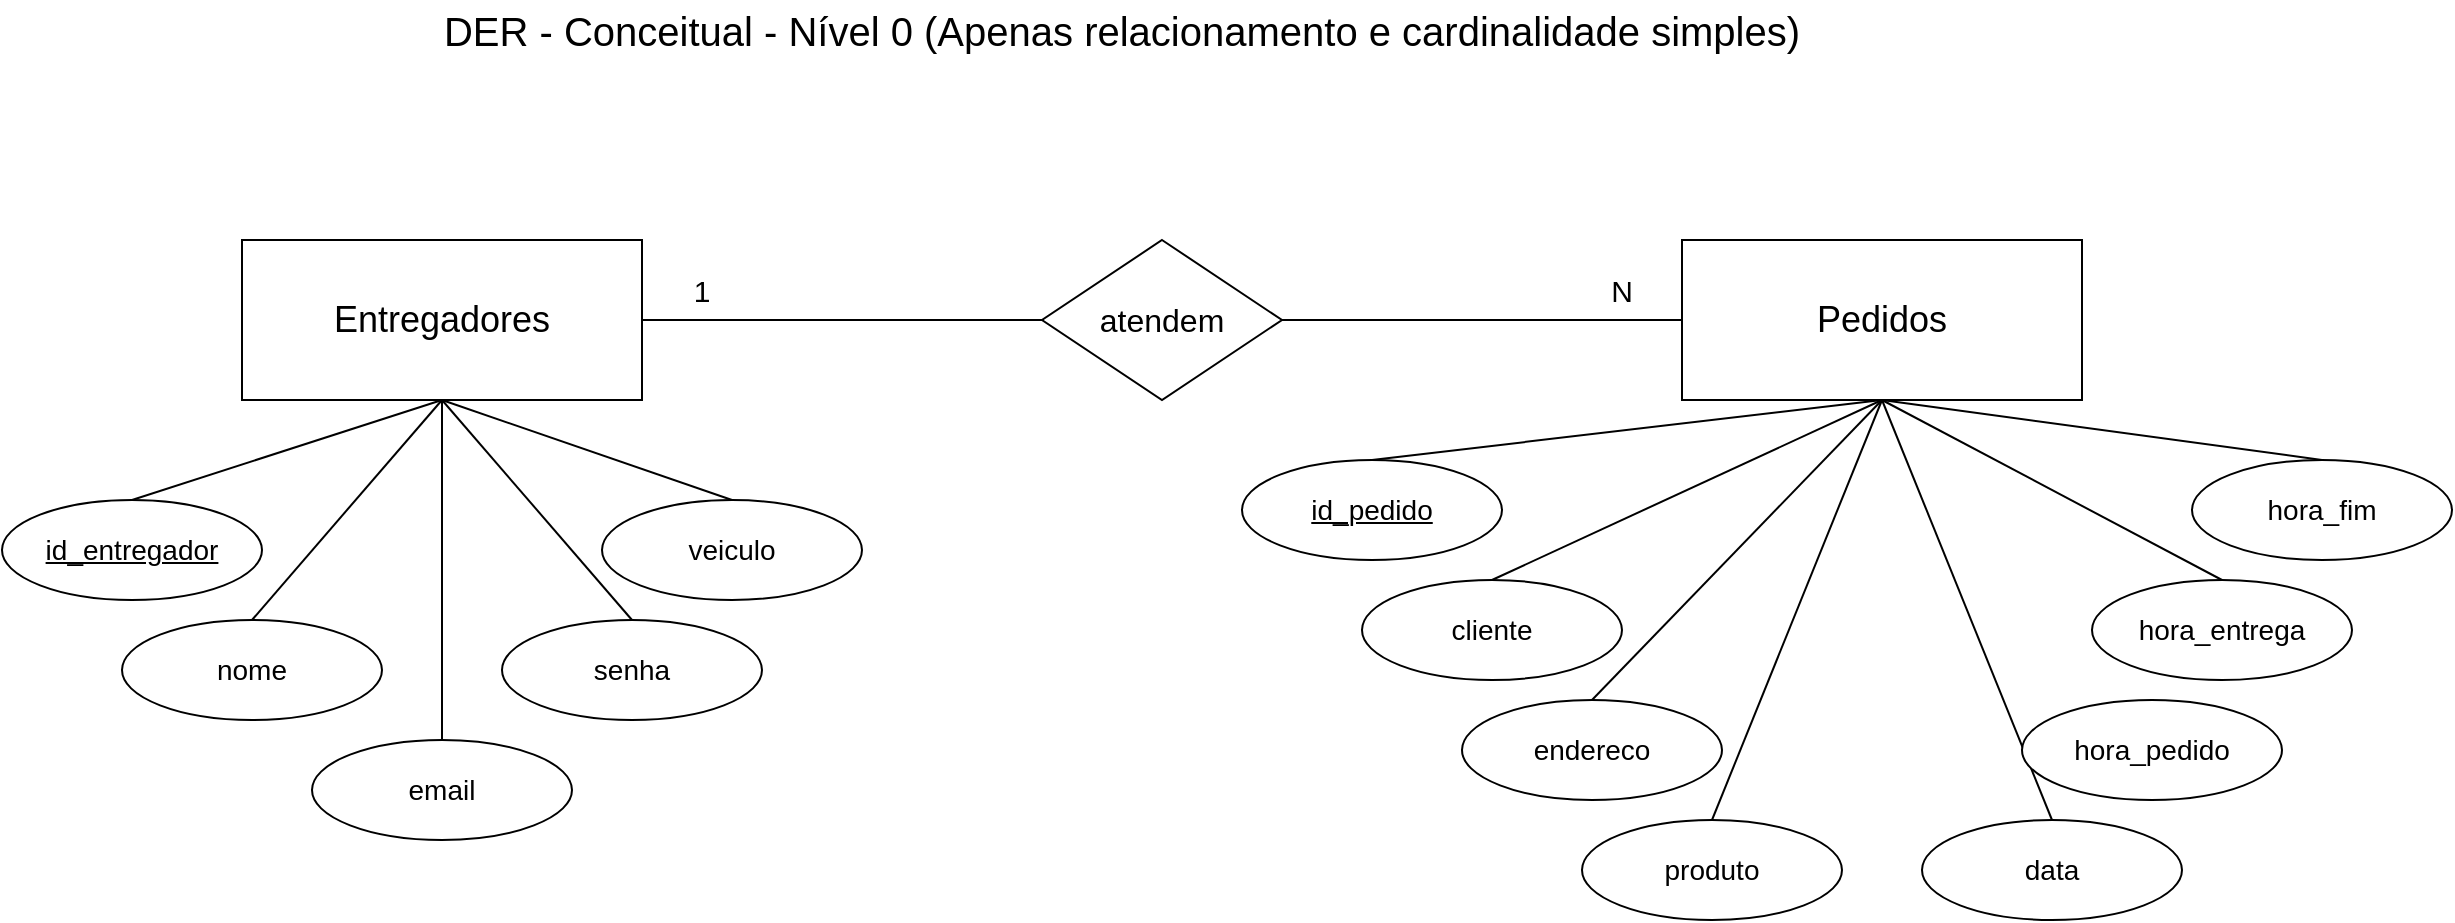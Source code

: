 <mxfile version="20.8.11" type="device"><diagram id="6eZmaAS1hWNN0YegbpWJ" name="Página-1"><mxGraphModel dx="1434" dy="796" grid="1" gridSize="10" guides="1" tooltips="1" connect="1" arrows="1" fold="1" page="1" pageScale="1" pageWidth="827" pageHeight="1169" math="0" shadow="0"><root><mxCell id="0"/><mxCell id="1" parent="0"/><mxCell id="5PtEteALKczvKa5DqaWD-5" style="rounded=0;orthogonalLoop=1;jettySize=auto;html=1;exitX=0.5;exitY=1;exitDx=0;exitDy=0;entryX=0.5;entryY=0;entryDx=0;entryDy=0;fontSize=14;endArrow=none;endFill=0;" parent="1" source="5PtEteALKczvKa5DqaWD-1" target="5PtEteALKczvKa5DqaWD-3" edge="1"><mxGeometry relative="1" as="geometry"/></mxCell><mxCell id="5PtEteALKczvKa5DqaWD-14" style="edgeStyle=none;rounded=0;orthogonalLoop=1;jettySize=auto;html=1;exitX=0.5;exitY=1;exitDx=0;exitDy=0;entryX=0.5;entryY=0;entryDx=0;entryDy=0;fontSize=14;endArrow=none;endFill=0;" parent="1" source="5PtEteALKczvKa5DqaWD-1" target="5PtEteALKczvKa5DqaWD-12" edge="1"><mxGeometry relative="1" as="geometry"/></mxCell><mxCell id="5PtEteALKczvKa5DqaWD-15" style="edgeStyle=none;rounded=0;orthogonalLoop=1;jettySize=auto;html=1;exitX=0.5;exitY=1;exitDx=0;exitDy=0;entryX=0.5;entryY=0;entryDx=0;entryDy=0;fontSize=14;endArrow=none;endFill=0;" parent="1" source="5PtEteALKczvKa5DqaWD-1" target="5PtEteALKczvKa5DqaWD-6" edge="1"><mxGeometry relative="1" as="geometry"/></mxCell><mxCell id="5PtEteALKczvKa5DqaWD-16" style="edgeStyle=none;rounded=0;orthogonalLoop=1;jettySize=auto;html=1;exitX=0.5;exitY=1;exitDx=0;exitDy=0;entryX=0.5;entryY=0;entryDx=0;entryDy=0;fontSize=14;endArrow=none;endFill=0;" parent="1" source="5PtEteALKczvKa5DqaWD-1" target="5PtEteALKczvKa5DqaWD-10" edge="1"><mxGeometry relative="1" as="geometry"/></mxCell><mxCell id="5PtEteALKczvKa5DqaWD-17" style="edgeStyle=none;rounded=0;orthogonalLoop=1;jettySize=auto;html=1;exitX=0.5;exitY=1;exitDx=0;exitDy=0;entryX=0.5;entryY=0;entryDx=0;entryDy=0;fontSize=14;endArrow=none;endFill=0;" parent="1" source="5PtEteALKczvKa5DqaWD-1" target="5PtEteALKczvKa5DqaWD-8" edge="1"><mxGeometry relative="1" as="geometry"/></mxCell><mxCell id="5PtEteALKczvKa5DqaWD-20" style="edgeStyle=none;rounded=0;orthogonalLoop=1;jettySize=auto;html=1;exitX=1;exitY=0.5;exitDx=0;exitDy=0;entryX=0;entryY=0.5;entryDx=0;entryDy=0;fontSize=16;endArrow=none;endFill=0;" parent="1" source="5PtEteALKczvKa5DqaWD-1" target="5PtEteALKczvKa5DqaWD-18" edge="1"><mxGeometry relative="1" as="geometry"/></mxCell><mxCell id="5PtEteALKczvKa5DqaWD-1" value="" style="rounded=0;whiteSpace=wrap;html=1;" parent="1" vertex="1"><mxGeometry x="200" y="200" width="200" height="80" as="geometry"/></mxCell><mxCell id="5PtEteALKczvKa5DqaWD-2" value="Entregadores" style="text;html=1;strokeColor=none;fillColor=none;align=center;verticalAlign=middle;whiteSpace=wrap;rounded=0;fontSize=18;" parent="1" vertex="1"><mxGeometry x="270" y="225" width="60" height="30" as="geometry"/></mxCell><mxCell id="5PtEteALKczvKa5DqaWD-3" value="" style="ellipse;whiteSpace=wrap;html=1;fontSize=18;" parent="1" vertex="1"><mxGeometry x="80" y="330" width="130" height="50" as="geometry"/></mxCell><mxCell id="5PtEteALKczvKa5DqaWD-4" value="id_entregador" style="text;html=1;strokeColor=none;fillColor=none;align=center;verticalAlign=middle;whiteSpace=wrap;rounded=0;fontSize=14;fontStyle=4" parent="1" vertex="1"><mxGeometry x="115" y="340" width="60" height="30" as="geometry"/></mxCell><mxCell id="5PtEteALKczvKa5DqaWD-6" value="" style="ellipse;whiteSpace=wrap;html=1;fontSize=18;" parent="1" vertex="1"><mxGeometry x="140" y="390" width="130" height="50" as="geometry"/></mxCell><mxCell id="5PtEteALKczvKa5DqaWD-7" value="nome" style="text;html=1;strokeColor=none;fillColor=none;align=center;verticalAlign=middle;whiteSpace=wrap;rounded=0;fontSize=14;fontStyle=0" parent="1" vertex="1"><mxGeometry x="175" y="400" width="60" height="30" as="geometry"/></mxCell><mxCell id="5PtEteALKczvKa5DqaWD-8" value="" style="ellipse;whiteSpace=wrap;html=1;fontSize=18;" parent="1" vertex="1"><mxGeometry x="235" y="450" width="130" height="50" as="geometry"/></mxCell><mxCell id="5PtEteALKczvKa5DqaWD-9" value="email" style="text;html=1;strokeColor=none;fillColor=none;align=center;verticalAlign=middle;whiteSpace=wrap;rounded=0;fontSize=14;fontStyle=0" parent="1" vertex="1"><mxGeometry x="270" y="460" width="60" height="30" as="geometry"/></mxCell><mxCell id="5PtEteALKczvKa5DqaWD-10" value="" style="ellipse;whiteSpace=wrap;html=1;fontSize=18;" parent="1" vertex="1"><mxGeometry x="330" y="390" width="130" height="50" as="geometry"/></mxCell><mxCell id="5PtEteALKczvKa5DqaWD-11" value="senha" style="text;html=1;strokeColor=none;fillColor=none;align=center;verticalAlign=middle;whiteSpace=wrap;rounded=0;fontSize=14;fontStyle=0" parent="1" vertex="1"><mxGeometry x="365" y="400" width="60" height="30" as="geometry"/></mxCell><mxCell id="5PtEteALKczvKa5DqaWD-12" value="" style="ellipse;whiteSpace=wrap;html=1;fontSize=18;" parent="1" vertex="1"><mxGeometry x="380" y="330" width="130" height="50" as="geometry"/></mxCell><mxCell id="5PtEteALKczvKa5DqaWD-13" value="veiculo" style="text;html=1;strokeColor=none;fillColor=none;align=center;verticalAlign=middle;whiteSpace=wrap;rounded=0;fontSize=14;fontStyle=0" parent="1" vertex="1"><mxGeometry x="415" y="340" width="60" height="30" as="geometry"/></mxCell><mxCell id="5PtEteALKczvKa5DqaWD-55" style="edgeStyle=none;rounded=0;orthogonalLoop=1;jettySize=auto;html=1;exitX=1;exitY=0.5;exitDx=0;exitDy=0;entryX=0;entryY=0.5;entryDx=0;entryDy=0;fontSize=16;endArrow=none;endFill=0;" parent="1" source="5PtEteALKczvKa5DqaWD-18" target="5PtEteALKczvKa5DqaWD-43" edge="1"><mxGeometry relative="1" as="geometry"/></mxCell><mxCell id="5PtEteALKczvKa5DqaWD-18" value="" style="rhombus;whiteSpace=wrap;html=1;fontSize=14;" parent="1" vertex="1"><mxGeometry x="600" y="200" width="120" height="80" as="geometry"/></mxCell><mxCell id="5PtEteALKczvKa5DqaWD-19" value="atendem" style="text;html=1;strokeColor=none;fillColor=none;align=center;verticalAlign=middle;whiteSpace=wrap;rounded=0;fontSize=16;" parent="1" vertex="1"><mxGeometry x="630" y="225" width="60" height="30" as="geometry"/></mxCell><mxCell id="5PtEteALKczvKa5DqaWD-38" style="rounded=0;orthogonalLoop=1;jettySize=auto;html=1;exitX=0.5;exitY=1;exitDx=0;exitDy=0;entryX=0.5;entryY=0;entryDx=0;entryDy=0;fontSize=14;endArrow=none;endFill=0;" parent="1" source="5PtEteALKczvKa5DqaWD-43" target="5PtEteALKczvKa5DqaWD-45" edge="1"><mxGeometry relative="1" as="geometry"/></mxCell><mxCell id="5PtEteALKczvKa5DqaWD-39" style="edgeStyle=none;rounded=0;orthogonalLoop=1;jettySize=auto;html=1;exitX=0.5;exitY=1;exitDx=0;exitDy=0;entryX=0.5;entryY=0;entryDx=0;entryDy=0;fontSize=14;endArrow=none;endFill=0;" parent="1" source="5PtEteALKczvKa5DqaWD-43" target="5PtEteALKczvKa5DqaWD-53" edge="1"><mxGeometry relative="1" as="geometry"/></mxCell><mxCell id="5PtEteALKczvKa5DqaWD-40" style="edgeStyle=none;rounded=0;orthogonalLoop=1;jettySize=auto;html=1;exitX=0.5;exitY=1;exitDx=0;exitDy=0;entryX=0.5;entryY=0;entryDx=0;entryDy=0;fontSize=14;endArrow=none;endFill=0;" parent="1" source="5PtEteALKczvKa5DqaWD-43" target="5PtEteALKczvKa5DqaWD-47" edge="1"><mxGeometry relative="1" as="geometry"/></mxCell><mxCell id="5PtEteALKczvKa5DqaWD-41" style="edgeStyle=none;rounded=0;orthogonalLoop=1;jettySize=auto;html=1;exitX=0.5;exitY=1;exitDx=0;exitDy=0;entryX=0.5;entryY=0;entryDx=0;entryDy=0;fontSize=14;endArrow=none;endFill=0;" parent="1" source="5PtEteALKczvKa5DqaWD-43" target="5PtEteALKczvKa5DqaWD-51" edge="1"><mxGeometry relative="1" as="geometry"/></mxCell><mxCell id="5PtEteALKczvKa5DqaWD-69" style="edgeStyle=none;rounded=0;orthogonalLoop=1;jettySize=auto;html=1;exitX=0.5;exitY=1;exitDx=0;exitDy=0;entryX=0.5;entryY=0;entryDx=0;entryDy=0;fontSize=16;endArrow=none;endFill=0;" parent="1" source="5PtEteALKczvKa5DqaWD-43" target="5PtEteALKczvKa5DqaWD-57" edge="1"><mxGeometry relative="1" as="geometry"/></mxCell><mxCell id="5PtEteALKczvKa5DqaWD-70" style="edgeStyle=none;rounded=0;orthogonalLoop=1;jettySize=auto;html=1;exitX=0.5;exitY=1;exitDx=0;exitDy=0;entryX=0.5;entryY=0;entryDx=0;entryDy=0;fontSize=16;endArrow=none;endFill=0;" parent="1" source="5PtEteALKczvKa5DqaWD-43" target="5PtEteALKczvKa5DqaWD-59" edge="1"><mxGeometry relative="1" as="geometry"/></mxCell><mxCell id="5PtEteALKczvKa5DqaWD-71" style="edgeStyle=none;rounded=0;orthogonalLoop=1;jettySize=auto;html=1;exitX=0.5;exitY=1;exitDx=0;exitDy=0;entryX=0.5;entryY=0;entryDx=0;entryDy=0;fontSize=16;endArrow=none;endFill=0;" parent="1" source="5PtEteALKczvKa5DqaWD-43" target="5PtEteALKczvKa5DqaWD-65" edge="1"><mxGeometry relative="1" as="geometry"/></mxCell><mxCell id="5PtEteALKczvKa5DqaWD-43" value="" style="rounded=0;whiteSpace=wrap;html=1;" parent="1" vertex="1"><mxGeometry x="920" y="200" width="200" height="80" as="geometry"/></mxCell><mxCell id="5PtEteALKczvKa5DqaWD-44" value="Pedidos" style="text;html=1;strokeColor=none;fillColor=none;align=center;verticalAlign=middle;whiteSpace=wrap;rounded=0;fontSize=18;" parent="1" vertex="1"><mxGeometry x="990" y="225" width="60" height="30" as="geometry"/></mxCell><mxCell id="5PtEteALKczvKa5DqaWD-45" value="" style="ellipse;whiteSpace=wrap;html=1;fontSize=18;" parent="1" vertex="1"><mxGeometry x="700" y="310" width="130" height="50" as="geometry"/></mxCell><mxCell id="5PtEteALKczvKa5DqaWD-46" value="id_pedido" style="text;html=1;strokeColor=none;fillColor=none;align=center;verticalAlign=middle;whiteSpace=wrap;rounded=0;fontSize=14;fontStyle=4" parent="1" vertex="1"><mxGeometry x="735" y="320" width="60" height="30" as="geometry"/></mxCell><mxCell id="5PtEteALKczvKa5DqaWD-47" value="" style="ellipse;whiteSpace=wrap;html=1;fontSize=18;" parent="1" vertex="1"><mxGeometry x="760" y="370" width="130" height="50" as="geometry"/></mxCell><mxCell id="5PtEteALKczvKa5DqaWD-48" value="cliente" style="text;html=1;strokeColor=none;fillColor=none;align=center;verticalAlign=middle;whiteSpace=wrap;rounded=0;fontSize=14;fontStyle=0" parent="1" vertex="1"><mxGeometry x="795" y="380" width="60" height="30" as="geometry"/></mxCell><mxCell id="5PtEteALKczvKa5DqaWD-51" value="" style="ellipse;whiteSpace=wrap;html=1;fontSize=18;" parent="1" vertex="1"><mxGeometry x="1125" y="370" width="130" height="50" as="geometry"/></mxCell><mxCell id="5PtEteALKczvKa5DqaWD-52" value="hora_entrega" style="text;html=1;strokeColor=none;fillColor=none;align=center;verticalAlign=middle;whiteSpace=wrap;rounded=0;fontSize=14;fontStyle=0" parent="1" vertex="1"><mxGeometry x="1160" y="380" width="60" height="30" as="geometry"/></mxCell><mxCell id="5PtEteALKczvKa5DqaWD-53" value="" style="ellipse;whiteSpace=wrap;html=1;fontSize=18;" parent="1" vertex="1"><mxGeometry x="1175" y="310" width="130" height="50" as="geometry"/></mxCell><mxCell id="5PtEteALKczvKa5DqaWD-54" value="hora_fim" style="text;html=1;strokeColor=none;fillColor=none;align=center;verticalAlign=middle;whiteSpace=wrap;rounded=0;fontSize=14;fontStyle=0" parent="1" vertex="1"><mxGeometry x="1210" y="320" width="60" height="30" as="geometry"/></mxCell><mxCell id="5PtEteALKczvKa5DqaWD-57" value="" style="ellipse;whiteSpace=wrap;html=1;fontSize=18;" parent="1" vertex="1"><mxGeometry x="810" y="430" width="130" height="50" as="geometry"/></mxCell><mxCell id="5PtEteALKczvKa5DqaWD-58" value="endereco" style="text;html=1;strokeColor=none;fillColor=none;align=center;verticalAlign=middle;whiteSpace=wrap;rounded=0;fontSize=14;fontStyle=0" parent="1" vertex="1"><mxGeometry x="845" y="440" width="60" height="30" as="geometry"/></mxCell><mxCell id="5PtEteALKczvKa5DqaWD-59" value="" style="ellipse;whiteSpace=wrap;html=1;fontSize=18;" parent="1" vertex="1"><mxGeometry x="870" y="490" width="130" height="50" as="geometry"/></mxCell><mxCell id="5PtEteALKczvKa5DqaWD-60" value="produto" style="text;html=1;strokeColor=none;fillColor=none;align=center;verticalAlign=middle;whiteSpace=wrap;rounded=0;fontSize=14;fontStyle=0" parent="1" vertex="1"><mxGeometry x="905" y="500" width="60" height="30" as="geometry"/></mxCell><mxCell id="5PtEteALKczvKa5DqaWD-65" value="" style="ellipse;whiteSpace=wrap;html=1;fontSize=18;" parent="1" vertex="1"><mxGeometry x="1040" y="490" width="130" height="50" as="geometry"/></mxCell><mxCell id="5PtEteALKczvKa5DqaWD-66" value="data" style="text;html=1;strokeColor=none;fillColor=none;align=center;verticalAlign=middle;whiteSpace=wrap;rounded=0;fontSize=14;fontStyle=0" parent="1" vertex="1"><mxGeometry x="1075" y="500" width="60" height="30" as="geometry"/></mxCell><mxCell id="5PtEteALKczvKa5DqaWD-67" value="" style="ellipse;whiteSpace=wrap;html=1;fontSize=18;" parent="1" vertex="1"><mxGeometry x="1090" y="430" width="130" height="50" as="geometry"/></mxCell><mxCell id="5PtEteALKczvKa5DqaWD-68" value="hora_pedido" style="text;html=1;strokeColor=none;fillColor=none;align=center;verticalAlign=middle;whiteSpace=wrap;rounded=0;fontSize=14;fontStyle=0" parent="1" vertex="1"><mxGeometry x="1125" y="440" width="60" height="30" as="geometry"/></mxCell><mxCell id="5PtEteALKczvKa5DqaWD-72" value="1" style="text;html=1;strokeColor=none;fillColor=none;align=center;verticalAlign=middle;whiteSpace=wrap;rounded=0;fontSize=15;" parent="1" vertex="1"><mxGeometry x="400" y="210" width="60" height="30" as="geometry"/></mxCell><mxCell id="5PtEteALKczvKa5DqaWD-73" value="N" style="text;html=1;strokeColor=none;fillColor=none;align=center;verticalAlign=middle;whiteSpace=wrap;rounded=0;fontSize=15;" parent="1" vertex="1"><mxGeometry x="860" y="210" width="60" height="30" as="geometry"/></mxCell><mxCell id="5PtEteALKczvKa5DqaWD-74" value="DER - Conceitual - Nível 0 (Apenas relacionamento e cardinalidade simples)" style="text;html=1;strokeColor=none;fillColor=none;align=center;verticalAlign=middle;whiteSpace=wrap;rounded=0;fontSize=20;" parent="1" vertex="1"><mxGeometry x="240" y="80" width="800" height="30" as="geometry"/></mxCell></root></mxGraphModel></diagram></mxfile>